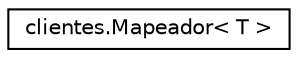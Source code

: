 digraph "Graphical Class Hierarchy"
{
  edge [fontname="Helvetica",fontsize="10",labelfontname="Helvetica",labelfontsize="10"];
  node [fontname="Helvetica",fontsize="10",shape=record];
  rankdir="LR";
  Node0 [label="clientes.Mapeador\< T \>",height=0.2,width=0.4,color="black", fillcolor="white", style="filled",URL="$interfaceclientes_1_1_mapeador.html"];
}
